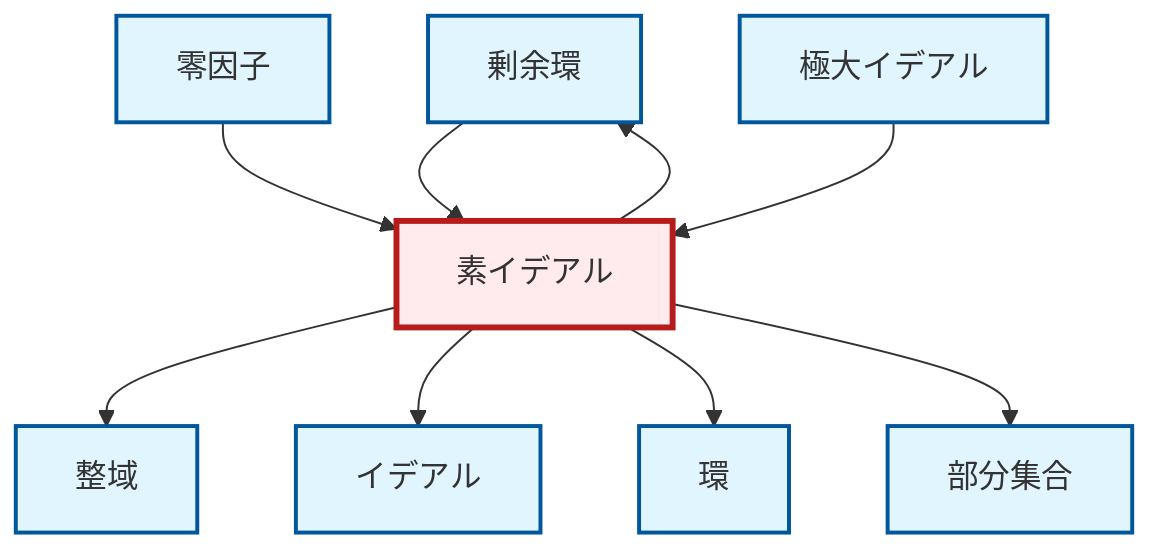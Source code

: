 graph TD
    classDef definition fill:#e1f5fe,stroke:#01579b,stroke-width:2px
    classDef theorem fill:#f3e5f5,stroke:#4a148c,stroke-width:2px
    classDef axiom fill:#fff3e0,stroke:#e65100,stroke-width:2px
    classDef example fill:#e8f5e9,stroke:#1b5e20,stroke-width:2px
    classDef current fill:#ffebee,stroke:#b71c1c,stroke-width:3px
    def-quotient-ring["剰余環"]:::definition
    def-ideal["イデアル"]:::definition
    def-ring["環"]:::definition
    def-prime-ideal["素イデアル"]:::definition
    def-subset["部分集合"]:::definition
    def-maximal-ideal["極大イデアル"]:::definition
    def-zero-divisor["零因子"]:::definition
    def-integral-domain["整域"]:::definition
    def-prime-ideal --> def-quotient-ring
    def-zero-divisor --> def-prime-ideal
    def-prime-ideal --> def-integral-domain
    def-prime-ideal --> def-ideal
    def-quotient-ring --> def-prime-ideal
    def-prime-ideal --> def-ring
    def-prime-ideal --> def-subset
    def-maximal-ideal --> def-prime-ideal
    class def-prime-ideal current
